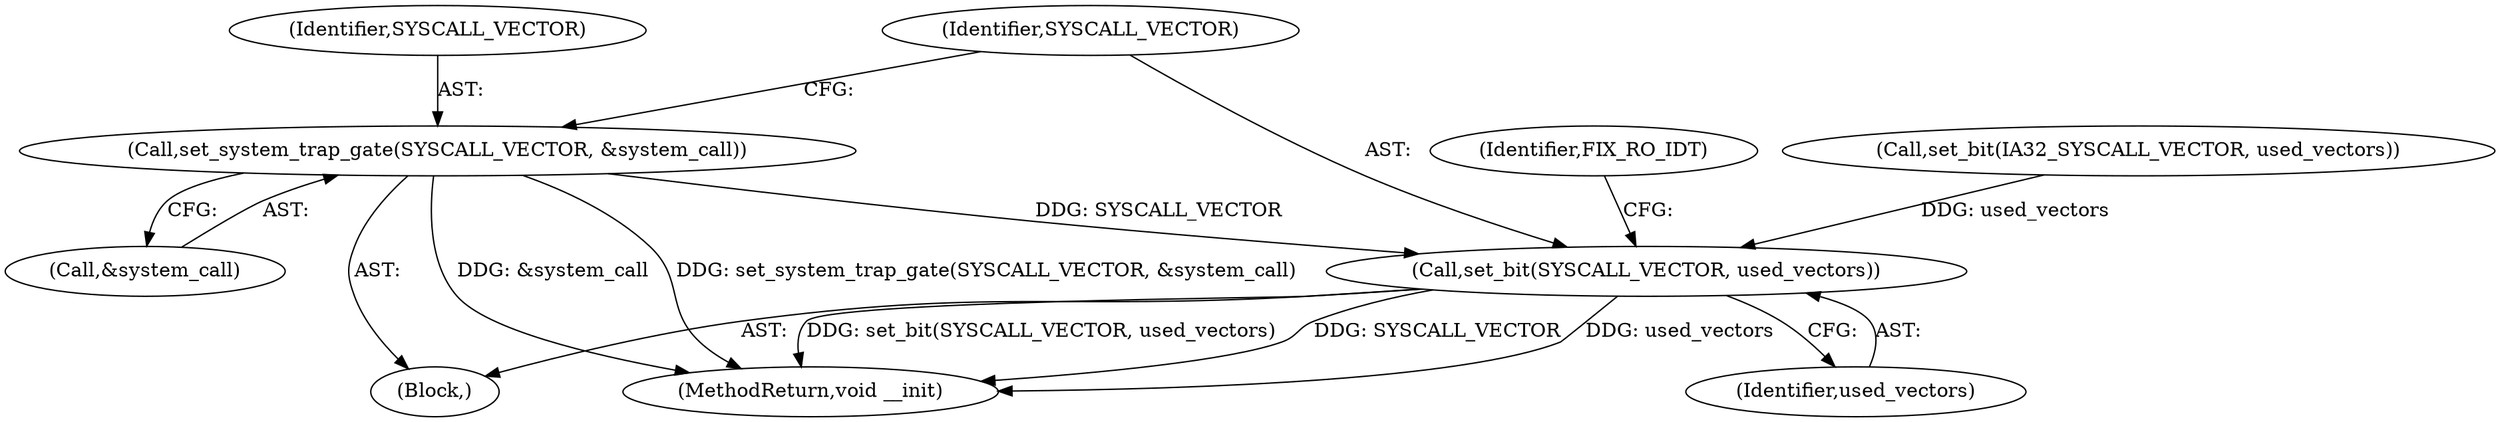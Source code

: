 digraph "0_linux_6f442be2fb22be02cafa606f1769fa1e6f894441_0@API" {
"1000211" [label="(Call,set_system_trap_gate(SYSCALL_VECTOR, &system_call))"];
"1000215" [label="(Call,set_bit(SYSCALL_VECTOR, used_vectors))"];
"1000213" [label="(Call,&system_call)"];
"1000216" [label="(Identifier,SYSCALL_VECTOR)"];
"1000219" [label="(Identifier,FIX_RO_IDT)"];
"1000106" [label="(Block,)"];
"1000211" [label="(Call,set_system_trap_gate(SYSCALL_VECTOR, &system_call))"];
"1000247" [label="(MethodReturn,void __init)"];
"1000217" [label="(Identifier,used_vectors)"];
"1000208" [label="(Call,set_bit(IA32_SYSCALL_VECTOR, used_vectors))"];
"1000212" [label="(Identifier,SYSCALL_VECTOR)"];
"1000215" [label="(Call,set_bit(SYSCALL_VECTOR, used_vectors))"];
"1000211" -> "1000106"  [label="AST: "];
"1000211" -> "1000213"  [label="CFG: "];
"1000212" -> "1000211"  [label="AST: "];
"1000213" -> "1000211"  [label="AST: "];
"1000216" -> "1000211"  [label="CFG: "];
"1000211" -> "1000247"  [label="DDG: &system_call"];
"1000211" -> "1000247"  [label="DDG: set_system_trap_gate(SYSCALL_VECTOR, &system_call)"];
"1000211" -> "1000215"  [label="DDG: SYSCALL_VECTOR"];
"1000215" -> "1000106"  [label="AST: "];
"1000215" -> "1000217"  [label="CFG: "];
"1000216" -> "1000215"  [label="AST: "];
"1000217" -> "1000215"  [label="AST: "];
"1000219" -> "1000215"  [label="CFG: "];
"1000215" -> "1000247"  [label="DDG: SYSCALL_VECTOR"];
"1000215" -> "1000247"  [label="DDG: used_vectors"];
"1000215" -> "1000247"  [label="DDG: set_bit(SYSCALL_VECTOR, used_vectors)"];
"1000208" -> "1000215"  [label="DDG: used_vectors"];
}
